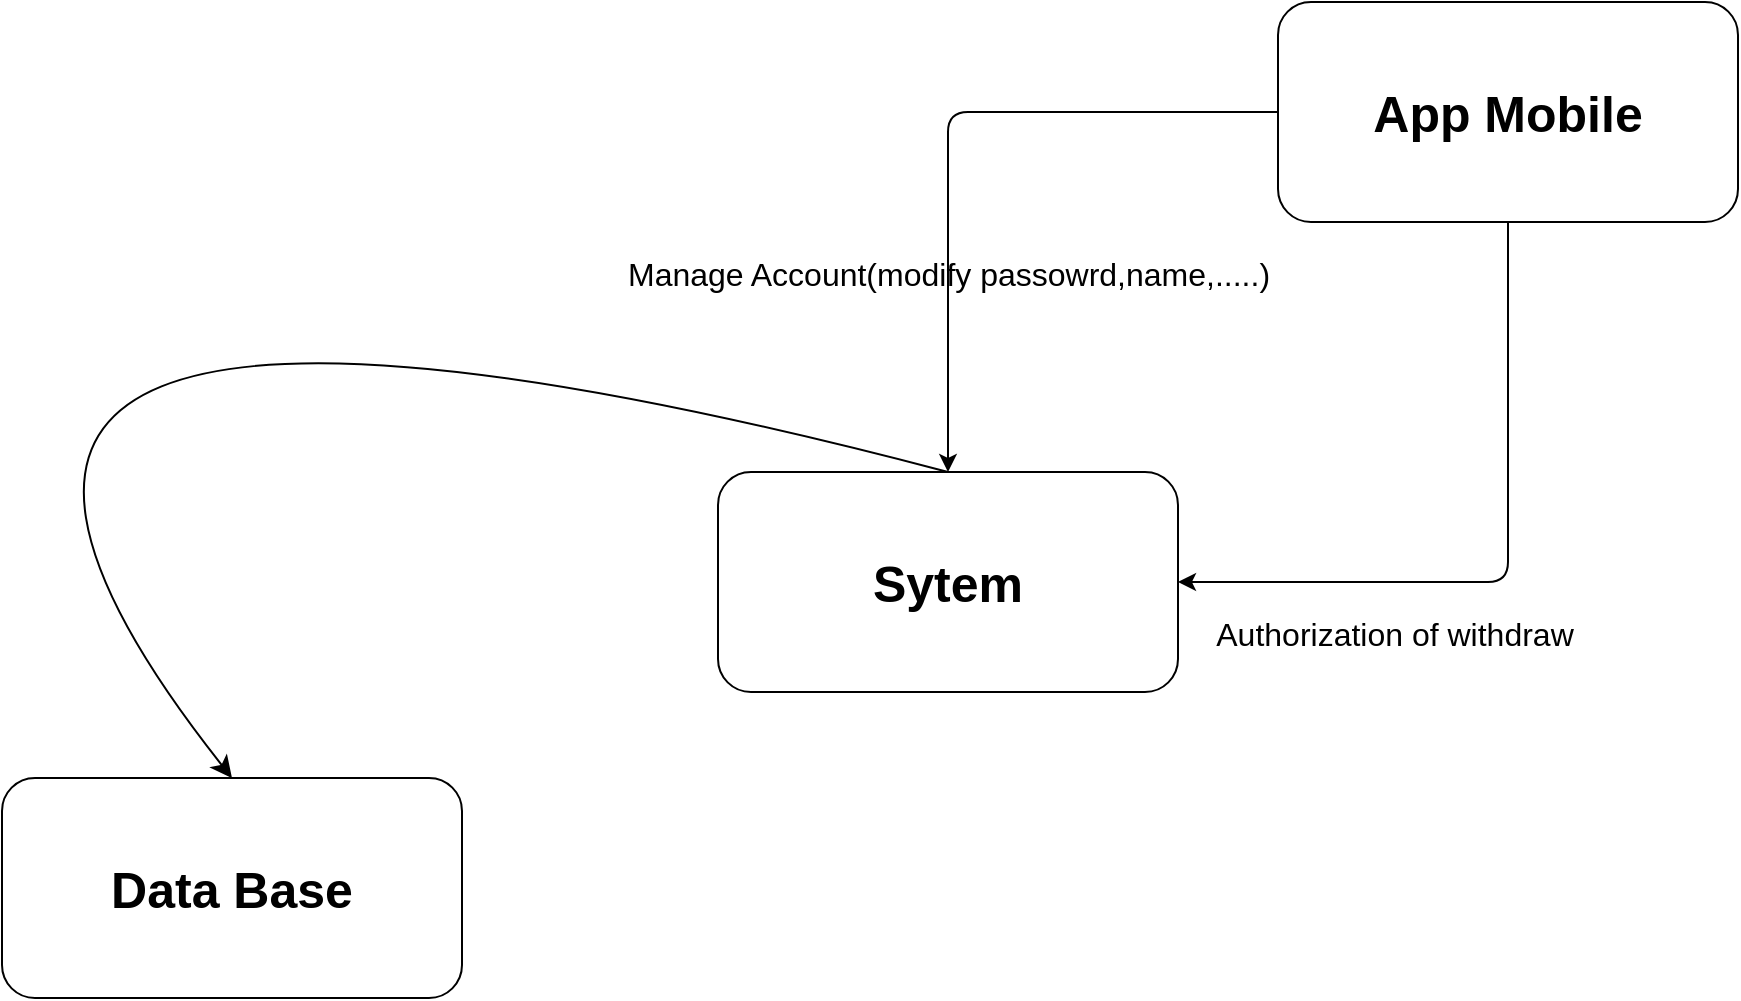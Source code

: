 <mxfile version="21.7.2" type="github" pages="2">
  <diagram name="Page-1" id="IOzJ-zDNC9FpTQ4LdG1J">
    <mxGraphModel dx="1922" dy="515" grid="1" gridSize="12" guides="1" tooltips="1" connect="1" arrows="1" fold="1" page="1" pageScale="1" pageWidth="850" pageHeight="1100" math="0" shadow="0">
      <root>
        <mxCell id="0" />
        <mxCell id="1" parent="0" />
        <mxCell id="4RBMus94SmjWn0XzYQsq-4" style="edgeStyle=none;curved=1;rounded=0;orthogonalLoop=1;jettySize=auto;html=1;exitX=0.5;exitY=0;exitDx=0;exitDy=0;entryX=0.5;entryY=0;entryDx=0;entryDy=0;fontSize=12;startSize=8;endSize=8;" edge="1" parent="1" source="QRiWPf_pXV-Vg4s1JzHY-1" target="4RBMus94SmjWn0XzYQsq-1">
          <mxGeometry relative="1" as="geometry">
            <Array as="points">
              <mxPoint x="-180" y="336" />
            </Array>
          </mxGeometry>
        </mxCell>
        <mxCell id="QRiWPf_pXV-Vg4s1JzHY-1" value="&lt;font style=&quot;font-size: 25px;&quot;&gt;&lt;b&gt;Sytem&lt;/b&gt;&lt;/font&gt;" style="rounded=1;whiteSpace=wrap;html=1;labelBackgroundColor=none;" parent="1" vertex="1">
          <mxGeometry x="310" y="495" width="230" height="110" as="geometry" />
        </mxCell>
        <mxCell id="QRiWPf_pXV-Vg4s1JzHY-4" style="edgeStyle=orthogonalEdgeStyle;rounded=1;orthogonalLoop=1;jettySize=auto;html=1;exitX=0;exitY=0.5;exitDx=0;exitDy=0;entryX=0.5;entryY=0;entryDx=0;entryDy=0;labelBackgroundColor=none;fontColor=default;" parent="1" source="QRiWPf_pXV-Vg4s1JzHY-3" target="QRiWPf_pXV-Vg4s1JzHY-1" edge="1">
          <mxGeometry relative="1" as="geometry" />
        </mxCell>
        <mxCell id="QRiWPf_pXV-Vg4s1JzHY-5" value="&lt;font style=&quot;font-size: 16px;&quot;&gt;Manage Account(modify passowrd,name,.....)&lt;/font&gt;" style="edgeLabel;html=1;align=center;verticalAlign=middle;resizable=0;points=[];labelBackgroundColor=none;rounded=1;" parent="QRiWPf_pXV-Vg4s1JzHY-4" vertex="1" connectable="0">
          <mxGeometry x="0.241" y="-2" relative="1" as="geometry">
            <mxPoint x="2" y="32" as="offset" />
          </mxGeometry>
        </mxCell>
        <mxCell id="QRiWPf_pXV-Vg4s1JzHY-6" style="edgeStyle=orthogonalEdgeStyle;rounded=1;orthogonalLoop=1;jettySize=auto;html=1;exitX=0.5;exitY=1;exitDx=0;exitDy=0;entryX=1;entryY=0.5;entryDx=0;entryDy=0;labelBackgroundColor=none;fontColor=default;" parent="1" source="QRiWPf_pXV-Vg4s1JzHY-3" target="QRiWPf_pXV-Vg4s1JzHY-1" edge="1">
          <mxGeometry relative="1" as="geometry" />
        </mxCell>
        <mxCell id="QRiWPf_pXV-Vg4s1JzHY-7" value="&lt;font style=&quot;font-size: 16px;&quot;&gt;Authorization of withdraw&lt;/font&gt;" style="edgeLabel;html=1;align=center;verticalAlign=middle;resizable=0;points=[];labelBackgroundColor=none;rounded=1;" parent="QRiWPf_pXV-Vg4s1JzHY-6" vertex="1" connectable="0">
          <mxGeometry x="0.542" y="4" relative="1" as="geometry">
            <mxPoint x="29" y="22" as="offset" />
          </mxGeometry>
        </mxCell>
        <mxCell id="QRiWPf_pXV-Vg4s1JzHY-3" value="&lt;font style=&quot;font-size: 25px;&quot;&gt;&lt;b&gt;App Mobile&lt;/b&gt;&lt;/font&gt;" style="rounded=1;whiteSpace=wrap;html=1;labelBackgroundColor=none;" parent="1" vertex="1">
          <mxGeometry x="590" y="260" width="230" height="110" as="geometry" />
        </mxCell>
        <mxCell id="4RBMus94SmjWn0XzYQsq-1" value="&lt;font style=&quot;font-size: 25px;&quot;&gt;&lt;b&gt;Data Base&lt;/b&gt;&lt;/font&gt;" style="rounded=1;whiteSpace=wrap;html=1;labelBackgroundColor=none;" vertex="1" parent="1">
          <mxGeometry x="-48" y="648" width="230" height="110" as="geometry" />
        </mxCell>
      </root>
    </mxGraphModel>
  </diagram>
  <diagram id="Jw44jW9ldToeC-9lMeK3" name="Page-2">
    <mxGraphModel dx="1284" dy="604" grid="0" gridSize="12" guides="1" tooltips="1" connect="1" arrows="1" fold="1" page="0" pageScale="1" pageWidth="850" pageHeight="1100" math="0" shadow="0">
      <root>
        <mxCell id="0" />
        <mxCell id="1" parent="0" />
      </root>
    </mxGraphModel>
  </diagram>
</mxfile>
